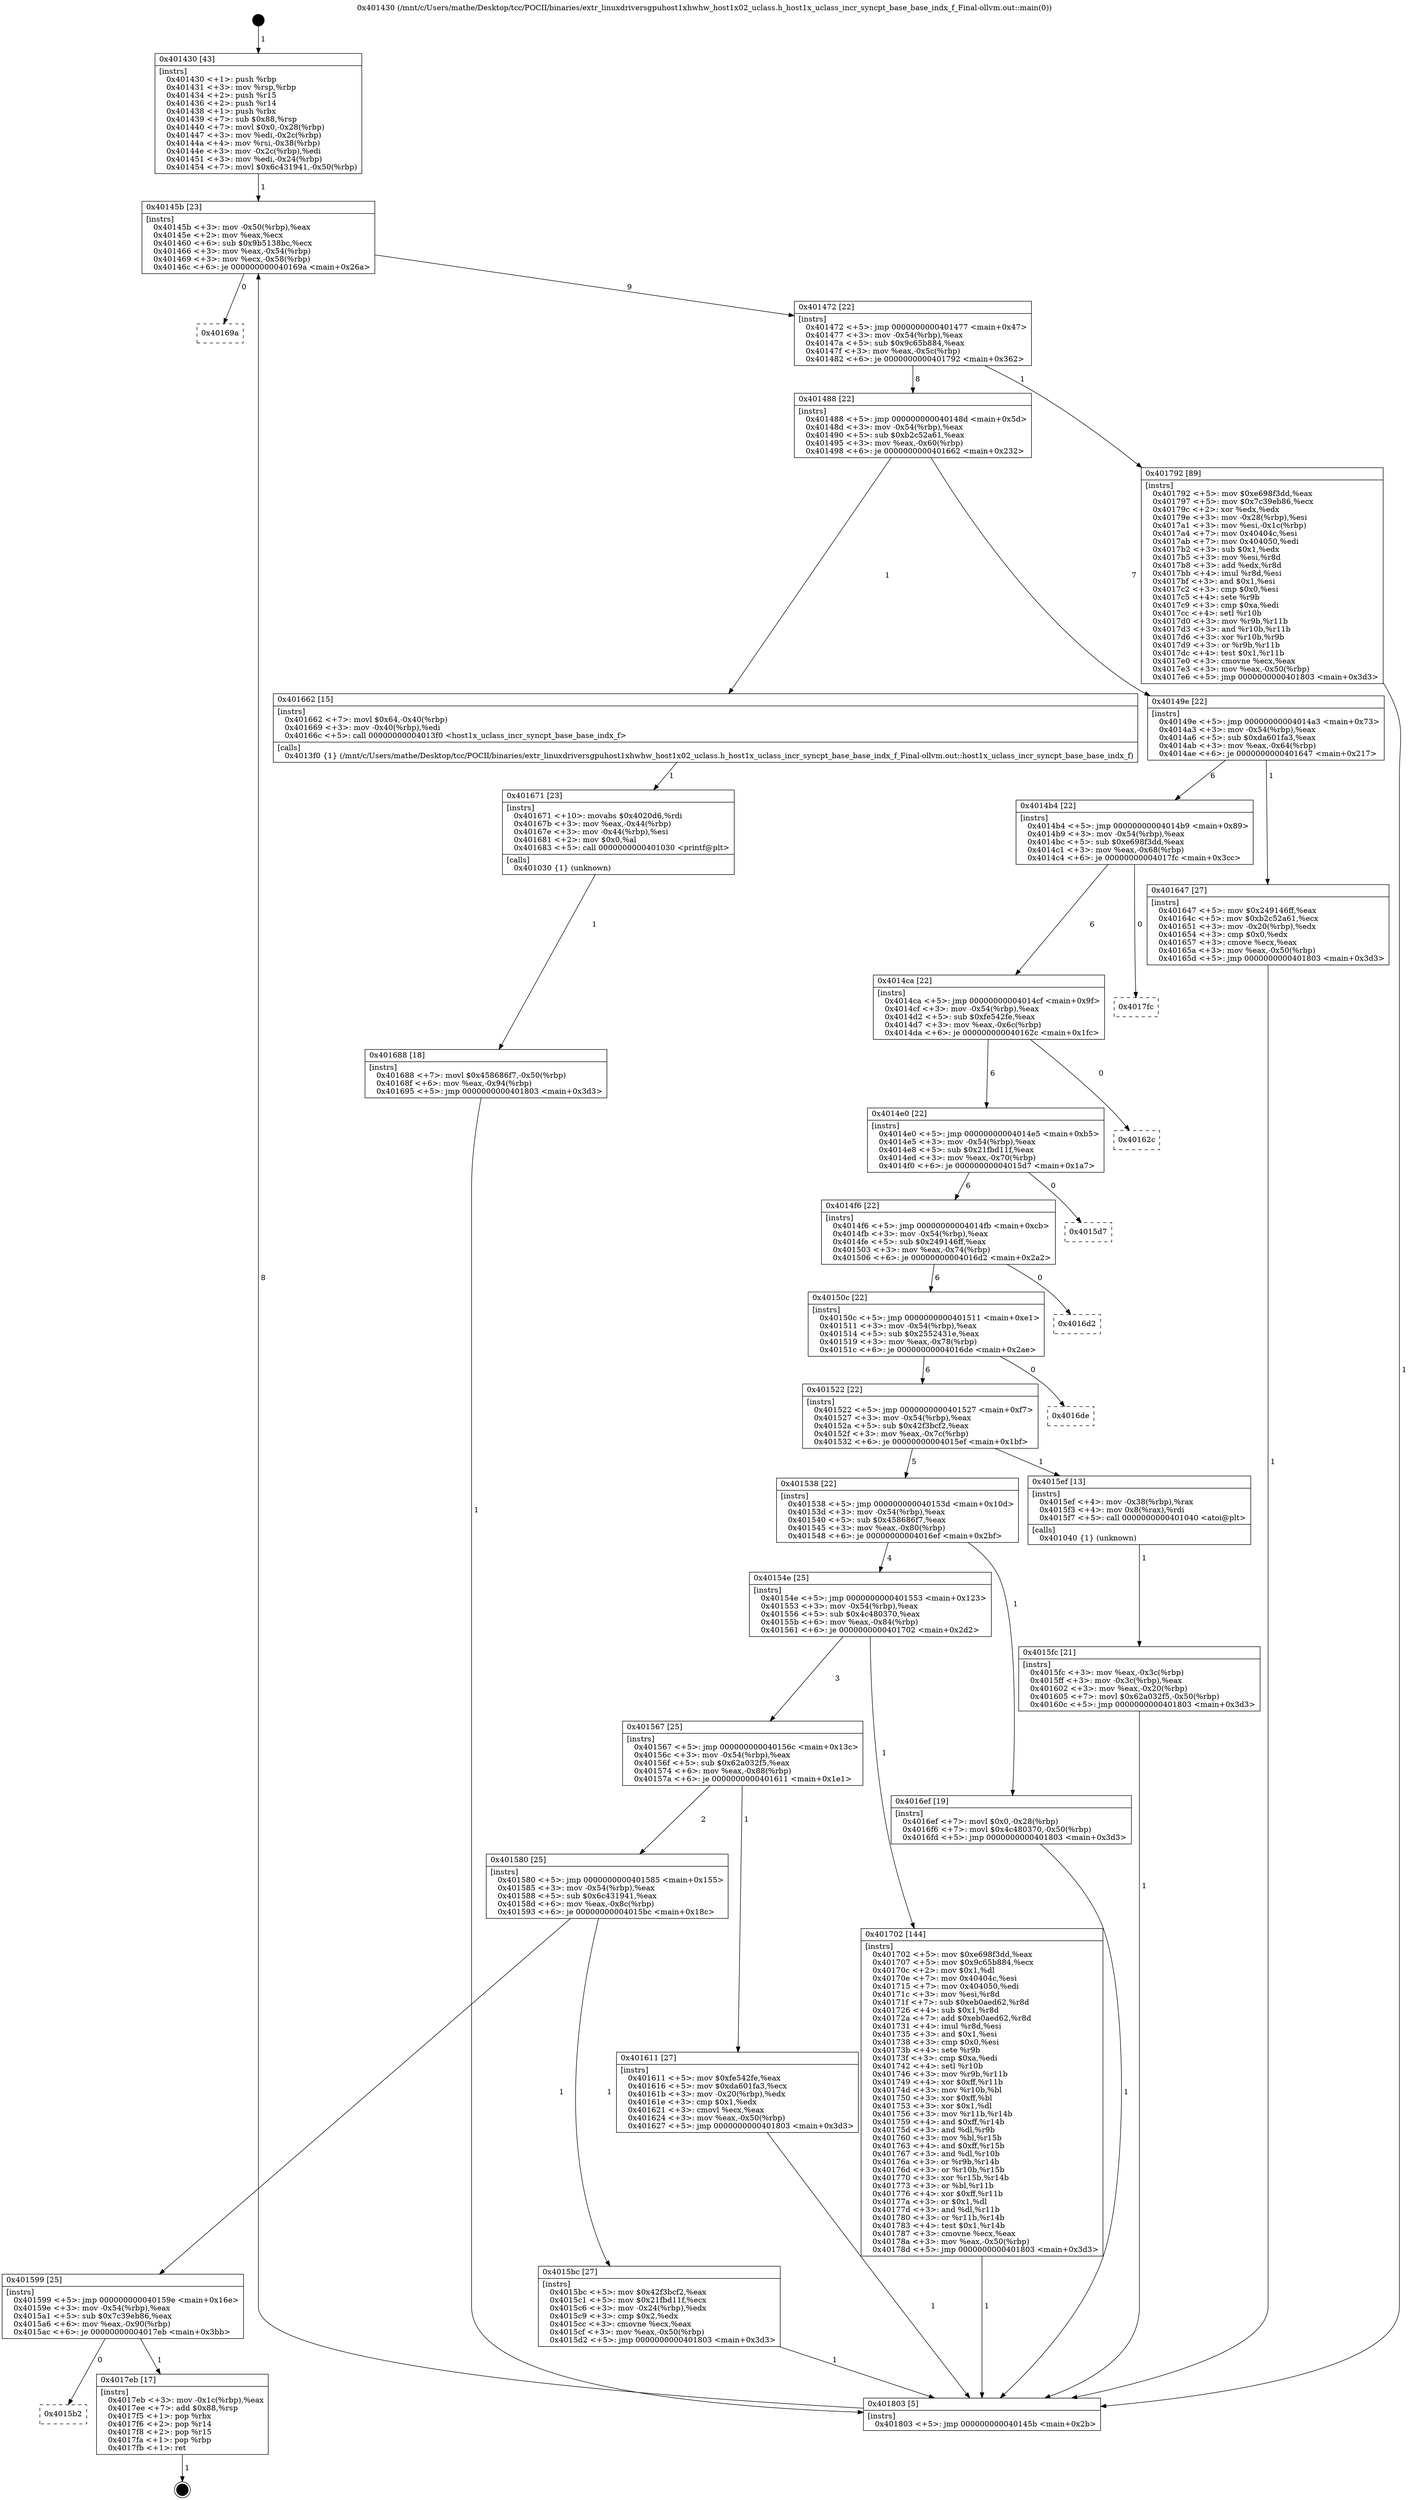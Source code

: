 digraph "0x401430" {
  label = "0x401430 (/mnt/c/Users/mathe/Desktop/tcc/POCII/binaries/extr_linuxdriversgpuhost1xhwhw_host1x02_uclass.h_host1x_uclass_incr_syncpt_base_base_indx_f_Final-ollvm.out::main(0))"
  labelloc = "t"
  node[shape=record]

  Entry [label="",width=0.3,height=0.3,shape=circle,fillcolor=black,style=filled]
  "0x40145b" [label="{
     0x40145b [23]\l
     | [instrs]\l
     &nbsp;&nbsp;0x40145b \<+3\>: mov -0x50(%rbp),%eax\l
     &nbsp;&nbsp;0x40145e \<+2\>: mov %eax,%ecx\l
     &nbsp;&nbsp;0x401460 \<+6\>: sub $0x9b5138bc,%ecx\l
     &nbsp;&nbsp;0x401466 \<+3\>: mov %eax,-0x54(%rbp)\l
     &nbsp;&nbsp;0x401469 \<+3\>: mov %ecx,-0x58(%rbp)\l
     &nbsp;&nbsp;0x40146c \<+6\>: je 000000000040169a \<main+0x26a\>\l
  }"]
  "0x40169a" [label="{
     0x40169a\l
  }", style=dashed]
  "0x401472" [label="{
     0x401472 [22]\l
     | [instrs]\l
     &nbsp;&nbsp;0x401472 \<+5\>: jmp 0000000000401477 \<main+0x47\>\l
     &nbsp;&nbsp;0x401477 \<+3\>: mov -0x54(%rbp),%eax\l
     &nbsp;&nbsp;0x40147a \<+5\>: sub $0x9c65b884,%eax\l
     &nbsp;&nbsp;0x40147f \<+3\>: mov %eax,-0x5c(%rbp)\l
     &nbsp;&nbsp;0x401482 \<+6\>: je 0000000000401792 \<main+0x362\>\l
  }"]
  Exit [label="",width=0.3,height=0.3,shape=circle,fillcolor=black,style=filled,peripheries=2]
  "0x401792" [label="{
     0x401792 [89]\l
     | [instrs]\l
     &nbsp;&nbsp;0x401792 \<+5\>: mov $0xe698f3dd,%eax\l
     &nbsp;&nbsp;0x401797 \<+5\>: mov $0x7c39eb86,%ecx\l
     &nbsp;&nbsp;0x40179c \<+2\>: xor %edx,%edx\l
     &nbsp;&nbsp;0x40179e \<+3\>: mov -0x28(%rbp),%esi\l
     &nbsp;&nbsp;0x4017a1 \<+3\>: mov %esi,-0x1c(%rbp)\l
     &nbsp;&nbsp;0x4017a4 \<+7\>: mov 0x40404c,%esi\l
     &nbsp;&nbsp;0x4017ab \<+7\>: mov 0x404050,%edi\l
     &nbsp;&nbsp;0x4017b2 \<+3\>: sub $0x1,%edx\l
     &nbsp;&nbsp;0x4017b5 \<+3\>: mov %esi,%r8d\l
     &nbsp;&nbsp;0x4017b8 \<+3\>: add %edx,%r8d\l
     &nbsp;&nbsp;0x4017bb \<+4\>: imul %r8d,%esi\l
     &nbsp;&nbsp;0x4017bf \<+3\>: and $0x1,%esi\l
     &nbsp;&nbsp;0x4017c2 \<+3\>: cmp $0x0,%esi\l
     &nbsp;&nbsp;0x4017c5 \<+4\>: sete %r9b\l
     &nbsp;&nbsp;0x4017c9 \<+3\>: cmp $0xa,%edi\l
     &nbsp;&nbsp;0x4017cc \<+4\>: setl %r10b\l
     &nbsp;&nbsp;0x4017d0 \<+3\>: mov %r9b,%r11b\l
     &nbsp;&nbsp;0x4017d3 \<+3\>: and %r10b,%r11b\l
     &nbsp;&nbsp;0x4017d6 \<+3\>: xor %r10b,%r9b\l
     &nbsp;&nbsp;0x4017d9 \<+3\>: or %r9b,%r11b\l
     &nbsp;&nbsp;0x4017dc \<+4\>: test $0x1,%r11b\l
     &nbsp;&nbsp;0x4017e0 \<+3\>: cmovne %ecx,%eax\l
     &nbsp;&nbsp;0x4017e3 \<+3\>: mov %eax,-0x50(%rbp)\l
     &nbsp;&nbsp;0x4017e6 \<+5\>: jmp 0000000000401803 \<main+0x3d3\>\l
  }"]
  "0x401488" [label="{
     0x401488 [22]\l
     | [instrs]\l
     &nbsp;&nbsp;0x401488 \<+5\>: jmp 000000000040148d \<main+0x5d\>\l
     &nbsp;&nbsp;0x40148d \<+3\>: mov -0x54(%rbp),%eax\l
     &nbsp;&nbsp;0x401490 \<+5\>: sub $0xb2c52a61,%eax\l
     &nbsp;&nbsp;0x401495 \<+3\>: mov %eax,-0x60(%rbp)\l
     &nbsp;&nbsp;0x401498 \<+6\>: je 0000000000401662 \<main+0x232\>\l
  }"]
  "0x4015b2" [label="{
     0x4015b2\l
  }", style=dashed]
  "0x401662" [label="{
     0x401662 [15]\l
     | [instrs]\l
     &nbsp;&nbsp;0x401662 \<+7\>: movl $0x64,-0x40(%rbp)\l
     &nbsp;&nbsp;0x401669 \<+3\>: mov -0x40(%rbp),%edi\l
     &nbsp;&nbsp;0x40166c \<+5\>: call 00000000004013f0 \<host1x_uclass_incr_syncpt_base_base_indx_f\>\l
     | [calls]\l
     &nbsp;&nbsp;0x4013f0 \{1\} (/mnt/c/Users/mathe/Desktop/tcc/POCII/binaries/extr_linuxdriversgpuhost1xhwhw_host1x02_uclass.h_host1x_uclass_incr_syncpt_base_base_indx_f_Final-ollvm.out::host1x_uclass_incr_syncpt_base_base_indx_f)\l
  }"]
  "0x40149e" [label="{
     0x40149e [22]\l
     | [instrs]\l
     &nbsp;&nbsp;0x40149e \<+5\>: jmp 00000000004014a3 \<main+0x73\>\l
     &nbsp;&nbsp;0x4014a3 \<+3\>: mov -0x54(%rbp),%eax\l
     &nbsp;&nbsp;0x4014a6 \<+5\>: sub $0xda601fa3,%eax\l
     &nbsp;&nbsp;0x4014ab \<+3\>: mov %eax,-0x64(%rbp)\l
     &nbsp;&nbsp;0x4014ae \<+6\>: je 0000000000401647 \<main+0x217\>\l
  }"]
  "0x4017eb" [label="{
     0x4017eb [17]\l
     | [instrs]\l
     &nbsp;&nbsp;0x4017eb \<+3\>: mov -0x1c(%rbp),%eax\l
     &nbsp;&nbsp;0x4017ee \<+7\>: add $0x88,%rsp\l
     &nbsp;&nbsp;0x4017f5 \<+1\>: pop %rbx\l
     &nbsp;&nbsp;0x4017f6 \<+2\>: pop %r14\l
     &nbsp;&nbsp;0x4017f8 \<+2\>: pop %r15\l
     &nbsp;&nbsp;0x4017fa \<+1\>: pop %rbp\l
     &nbsp;&nbsp;0x4017fb \<+1\>: ret\l
  }"]
  "0x401647" [label="{
     0x401647 [27]\l
     | [instrs]\l
     &nbsp;&nbsp;0x401647 \<+5\>: mov $0x249146ff,%eax\l
     &nbsp;&nbsp;0x40164c \<+5\>: mov $0xb2c52a61,%ecx\l
     &nbsp;&nbsp;0x401651 \<+3\>: mov -0x20(%rbp),%edx\l
     &nbsp;&nbsp;0x401654 \<+3\>: cmp $0x0,%edx\l
     &nbsp;&nbsp;0x401657 \<+3\>: cmove %ecx,%eax\l
     &nbsp;&nbsp;0x40165a \<+3\>: mov %eax,-0x50(%rbp)\l
     &nbsp;&nbsp;0x40165d \<+5\>: jmp 0000000000401803 \<main+0x3d3\>\l
  }"]
  "0x4014b4" [label="{
     0x4014b4 [22]\l
     | [instrs]\l
     &nbsp;&nbsp;0x4014b4 \<+5\>: jmp 00000000004014b9 \<main+0x89\>\l
     &nbsp;&nbsp;0x4014b9 \<+3\>: mov -0x54(%rbp),%eax\l
     &nbsp;&nbsp;0x4014bc \<+5\>: sub $0xe698f3dd,%eax\l
     &nbsp;&nbsp;0x4014c1 \<+3\>: mov %eax,-0x68(%rbp)\l
     &nbsp;&nbsp;0x4014c4 \<+6\>: je 00000000004017fc \<main+0x3cc\>\l
  }"]
  "0x401688" [label="{
     0x401688 [18]\l
     | [instrs]\l
     &nbsp;&nbsp;0x401688 \<+7\>: movl $0x458686f7,-0x50(%rbp)\l
     &nbsp;&nbsp;0x40168f \<+6\>: mov %eax,-0x94(%rbp)\l
     &nbsp;&nbsp;0x401695 \<+5\>: jmp 0000000000401803 \<main+0x3d3\>\l
  }"]
  "0x4017fc" [label="{
     0x4017fc\l
  }", style=dashed]
  "0x4014ca" [label="{
     0x4014ca [22]\l
     | [instrs]\l
     &nbsp;&nbsp;0x4014ca \<+5\>: jmp 00000000004014cf \<main+0x9f\>\l
     &nbsp;&nbsp;0x4014cf \<+3\>: mov -0x54(%rbp),%eax\l
     &nbsp;&nbsp;0x4014d2 \<+5\>: sub $0xfe542fe,%eax\l
     &nbsp;&nbsp;0x4014d7 \<+3\>: mov %eax,-0x6c(%rbp)\l
     &nbsp;&nbsp;0x4014da \<+6\>: je 000000000040162c \<main+0x1fc\>\l
  }"]
  "0x401671" [label="{
     0x401671 [23]\l
     | [instrs]\l
     &nbsp;&nbsp;0x401671 \<+10\>: movabs $0x4020d6,%rdi\l
     &nbsp;&nbsp;0x40167b \<+3\>: mov %eax,-0x44(%rbp)\l
     &nbsp;&nbsp;0x40167e \<+3\>: mov -0x44(%rbp),%esi\l
     &nbsp;&nbsp;0x401681 \<+2\>: mov $0x0,%al\l
     &nbsp;&nbsp;0x401683 \<+5\>: call 0000000000401030 \<printf@plt\>\l
     | [calls]\l
     &nbsp;&nbsp;0x401030 \{1\} (unknown)\l
  }"]
  "0x40162c" [label="{
     0x40162c\l
  }", style=dashed]
  "0x4014e0" [label="{
     0x4014e0 [22]\l
     | [instrs]\l
     &nbsp;&nbsp;0x4014e0 \<+5\>: jmp 00000000004014e5 \<main+0xb5\>\l
     &nbsp;&nbsp;0x4014e5 \<+3\>: mov -0x54(%rbp),%eax\l
     &nbsp;&nbsp;0x4014e8 \<+5\>: sub $0x21fbd11f,%eax\l
     &nbsp;&nbsp;0x4014ed \<+3\>: mov %eax,-0x70(%rbp)\l
     &nbsp;&nbsp;0x4014f0 \<+6\>: je 00000000004015d7 \<main+0x1a7\>\l
  }"]
  "0x4015fc" [label="{
     0x4015fc [21]\l
     | [instrs]\l
     &nbsp;&nbsp;0x4015fc \<+3\>: mov %eax,-0x3c(%rbp)\l
     &nbsp;&nbsp;0x4015ff \<+3\>: mov -0x3c(%rbp),%eax\l
     &nbsp;&nbsp;0x401602 \<+3\>: mov %eax,-0x20(%rbp)\l
     &nbsp;&nbsp;0x401605 \<+7\>: movl $0x62a032f5,-0x50(%rbp)\l
     &nbsp;&nbsp;0x40160c \<+5\>: jmp 0000000000401803 \<main+0x3d3\>\l
  }"]
  "0x4015d7" [label="{
     0x4015d7\l
  }", style=dashed]
  "0x4014f6" [label="{
     0x4014f6 [22]\l
     | [instrs]\l
     &nbsp;&nbsp;0x4014f6 \<+5\>: jmp 00000000004014fb \<main+0xcb\>\l
     &nbsp;&nbsp;0x4014fb \<+3\>: mov -0x54(%rbp),%eax\l
     &nbsp;&nbsp;0x4014fe \<+5\>: sub $0x249146ff,%eax\l
     &nbsp;&nbsp;0x401503 \<+3\>: mov %eax,-0x74(%rbp)\l
     &nbsp;&nbsp;0x401506 \<+6\>: je 00000000004016d2 \<main+0x2a2\>\l
  }"]
  "0x401430" [label="{
     0x401430 [43]\l
     | [instrs]\l
     &nbsp;&nbsp;0x401430 \<+1\>: push %rbp\l
     &nbsp;&nbsp;0x401431 \<+3\>: mov %rsp,%rbp\l
     &nbsp;&nbsp;0x401434 \<+2\>: push %r15\l
     &nbsp;&nbsp;0x401436 \<+2\>: push %r14\l
     &nbsp;&nbsp;0x401438 \<+1\>: push %rbx\l
     &nbsp;&nbsp;0x401439 \<+7\>: sub $0x88,%rsp\l
     &nbsp;&nbsp;0x401440 \<+7\>: movl $0x0,-0x28(%rbp)\l
     &nbsp;&nbsp;0x401447 \<+3\>: mov %edi,-0x2c(%rbp)\l
     &nbsp;&nbsp;0x40144a \<+4\>: mov %rsi,-0x38(%rbp)\l
     &nbsp;&nbsp;0x40144e \<+3\>: mov -0x2c(%rbp),%edi\l
     &nbsp;&nbsp;0x401451 \<+3\>: mov %edi,-0x24(%rbp)\l
     &nbsp;&nbsp;0x401454 \<+7\>: movl $0x6c431941,-0x50(%rbp)\l
  }"]
  "0x4016d2" [label="{
     0x4016d2\l
  }", style=dashed]
  "0x40150c" [label="{
     0x40150c [22]\l
     | [instrs]\l
     &nbsp;&nbsp;0x40150c \<+5\>: jmp 0000000000401511 \<main+0xe1\>\l
     &nbsp;&nbsp;0x401511 \<+3\>: mov -0x54(%rbp),%eax\l
     &nbsp;&nbsp;0x401514 \<+5\>: sub $0x2552431e,%eax\l
     &nbsp;&nbsp;0x401519 \<+3\>: mov %eax,-0x78(%rbp)\l
     &nbsp;&nbsp;0x40151c \<+6\>: je 00000000004016de \<main+0x2ae\>\l
  }"]
  "0x401803" [label="{
     0x401803 [5]\l
     | [instrs]\l
     &nbsp;&nbsp;0x401803 \<+5\>: jmp 000000000040145b \<main+0x2b\>\l
  }"]
  "0x4016de" [label="{
     0x4016de\l
  }", style=dashed]
  "0x401522" [label="{
     0x401522 [22]\l
     | [instrs]\l
     &nbsp;&nbsp;0x401522 \<+5\>: jmp 0000000000401527 \<main+0xf7\>\l
     &nbsp;&nbsp;0x401527 \<+3\>: mov -0x54(%rbp),%eax\l
     &nbsp;&nbsp;0x40152a \<+5\>: sub $0x42f3bcf2,%eax\l
     &nbsp;&nbsp;0x40152f \<+3\>: mov %eax,-0x7c(%rbp)\l
     &nbsp;&nbsp;0x401532 \<+6\>: je 00000000004015ef \<main+0x1bf\>\l
  }"]
  "0x401599" [label="{
     0x401599 [25]\l
     | [instrs]\l
     &nbsp;&nbsp;0x401599 \<+5\>: jmp 000000000040159e \<main+0x16e\>\l
     &nbsp;&nbsp;0x40159e \<+3\>: mov -0x54(%rbp),%eax\l
     &nbsp;&nbsp;0x4015a1 \<+5\>: sub $0x7c39eb86,%eax\l
     &nbsp;&nbsp;0x4015a6 \<+6\>: mov %eax,-0x90(%rbp)\l
     &nbsp;&nbsp;0x4015ac \<+6\>: je 00000000004017eb \<main+0x3bb\>\l
  }"]
  "0x4015ef" [label="{
     0x4015ef [13]\l
     | [instrs]\l
     &nbsp;&nbsp;0x4015ef \<+4\>: mov -0x38(%rbp),%rax\l
     &nbsp;&nbsp;0x4015f3 \<+4\>: mov 0x8(%rax),%rdi\l
     &nbsp;&nbsp;0x4015f7 \<+5\>: call 0000000000401040 \<atoi@plt\>\l
     | [calls]\l
     &nbsp;&nbsp;0x401040 \{1\} (unknown)\l
  }"]
  "0x401538" [label="{
     0x401538 [22]\l
     | [instrs]\l
     &nbsp;&nbsp;0x401538 \<+5\>: jmp 000000000040153d \<main+0x10d\>\l
     &nbsp;&nbsp;0x40153d \<+3\>: mov -0x54(%rbp),%eax\l
     &nbsp;&nbsp;0x401540 \<+5\>: sub $0x458686f7,%eax\l
     &nbsp;&nbsp;0x401545 \<+3\>: mov %eax,-0x80(%rbp)\l
     &nbsp;&nbsp;0x401548 \<+6\>: je 00000000004016ef \<main+0x2bf\>\l
  }"]
  "0x4015bc" [label="{
     0x4015bc [27]\l
     | [instrs]\l
     &nbsp;&nbsp;0x4015bc \<+5\>: mov $0x42f3bcf2,%eax\l
     &nbsp;&nbsp;0x4015c1 \<+5\>: mov $0x21fbd11f,%ecx\l
     &nbsp;&nbsp;0x4015c6 \<+3\>: mov -0x24(%rbp),%edx\l
     &nbsp;&nbsp;0x4015c9 \<+3\>: cmp $0x2,%edx\l
     &nbsp;&nbsp;0x4015cc \<+3\>: cmovne %ecx,%eax\l
     &nbsp;&nbsp;0x4015cf \<+3\>: mov %eax,-0x50(%rbp)\l
     &nbsp;&nbsp;0x4015d2 \<+5\>: jmp 0000000000401803 \<main+0x3d3\>\l
  }"]
  "0x4016ef" [label="{
     0x4016ef [19]\l
     | [instrs]\l
     &nbsp;&nbsp;0x4016ef \<+7\>: movl $0x0,-0x28(%rbp)\l
     &nbsp;&nbsp;0x4016f6 \<+7\>: movl $0x4c480370,-0x50(%rbp)\l
     &nbsp;&nbsp;0x4016fd \<+5\>: jmp 0000000000401803 \<main+0x3d3\>\l
  }"]
  "0x40154e" [label="{
     0x40154e [25]\l
     | [instrs]\l
     &nbsp;&nbsp;0x40154e \<+5\>: jmp 0000000000401553 \<main+0x123\>\l
     &nbsp;&nbsp;0x401553 \<+3\>: mov -0x54(%rbp),%eax\l
     &nbsp;&nbsp;0x401556 \<+5\>: sub $0x4c480370,%eax\l
     &nbsp;&nbsp;0x40155b \<+6\>: mov %eax,-0x84(%rbp)\l
     &nbsp;&nbsp;0x401561 \<+6\>: je 0000000000401702 \<main+0x2d2\>\l
  }"]
  "0x401580" [label="{
     0x401580 [25]\l
     | [instrs]\l
     &nbsp;&nbsp;0x401580 \<+5\>: jmp 0000000000401585 \<main+0x155\>\l
     &nbsp;&nbsp;0x401585 \<+3\>: mov -0x54(%rbp),%eax\l
     &nbsp;&nbsp;0x401588 \<+5\>: sub $0x6c431941,%eax\l
     &nbsp;&nbsp;0x40158d \<+6\>: mov %eax,-0x8c(%rbp)\l
     &nbsp;&nbsp;0x401593 \<+6\>: je 00000000004015bc \<main+0x18c\>\l
  }"]
  "0x401702" [label="{
     0x401702 [144]\l
     | [instrs]\l
     &nbsp;&nbsp;0x401702 \<+5\>: mov $0xe698f3dd,%eax\l
     &nbsp;&nbsp;0x401707 \<+5\>: mov $0x9c65b884,%ecx\l
     &nbsp;&nbsp;0x40170c \<+2\>: mov $0x1,%dl\l
     &nbsp;&nbsp;0x40170e \<+7\>: mov 0x40404c,%esi\l
     &nbsp;&nbsp;0x401715 \<+7\>: mov 0x404050,%edi\l
     &nbsp;&nbsp;0x40171c \<+3\>: mov %esi,%r8d\l
     &nbsp;&nbsp;0x40171f \<+7\>: sub $0xeb0aed62,%r8d\l
     &nbsp;&nbsp;0x401726 \<+4\>: sub $0x1,%r8d\l
     &nbsp;&nbsp;0x40172a \<+7\>: add $0xeb0aed62,%r8d\l
     &nbsp;&nbsp;0x401731 \<+4\>: imul %r8d,%esi\l
     &nbsp;&nbsp;0x401735 \<+3\>: and $0x1,%esi\l
     &nbsp;&nbsp;0x401738 \<+3\>: cmp $0x0,%esi\l
     &nbsp;&nbsp;0x40173b \<+4\>: sete %r9b\l
     &nbsp;&nbsp;0x40173f \<+3\>: cmp $0xa,%edi\l
     &nbsp;&nbsp;0x401742 \<+4\>: setl %r10b\l
     &nbsp;&nbsp;0x401746 \<+3\>: mov %r9b,%r11b\l
     &nbsp;&nbsp;0x401749 \<+4\>: xor $0xff,%r11b\l
     &nbsp;&nbsp;0x40174d \<+3\>: mov %r10b,%bl\l
     &nbsp;&nbsp;0x401750 \<+3\>: xor $0xff,%bl\l
     &nbsp;&nbsp;0x401753 \<+3\>: xor $0x1,%dl\l
     &nbsp;&nbsp;0x401756 \<+3\>: mov %r11b,%r14b\l
     &nbsp;&nbsp;0x401759 \<+4\>: and $0xff,%r14b\l
     &nbsp;&nbsp;0x40175d \<+3\>: and %dl,%r9b\l
     &nbsp;&nbsp;0x401760 \<+3\>: mov %bl,%r15b\l
     &nbsp;&nbsp;0x401763 \<+4\>: and $0xff,%r15b\l
     &nbsp;&nbsp;0x401767 \<+3\>: and %dl,%r10b\l
     &nbsp;&nbsp;0x40176a \<+3\>: or %r9b,%r14b\l
     &nbsp;&nbsp;0x40176d \<+3\>: or %r10b,%r15b\l
     &nbsp;&nbsp;0x401770 \<+3\>: xor %r15b,%r14b\l
     &nbsp;&nbsp;0x401773 \<+3\>: or %bl,%r11b\l
     &nbsp;&nbsp;0x401776 \<+4\>: xor $0xff,%r11b\l
     &nbsp;&nbsp;0x40177a \<+3\>: or $0x1,%dl\l
     &nbsp;&nbsp;0x40177d \<+3\>: and %dl,%r11b\l
     &nbsp;&nbsp;0x401780 \<+3\>: or %r11b,%r14b\l
     &nbsp;&nbsp;0x401783 \<+4\>: test $0x1,%r14b\l
     &nbsp;&nbsp;0x401787 \<+3\>: cmovne %ecx,%eax\l
     &nbsp;&nbsp;0x40178a \<+3\>: mov %eax,-0x50(%rbp)\l
     &nbsp;&nbsp;0x40178d \<+5\>: jmp 0000000000401803 \<main+0x3d3\>\l
  }"]
  "0x401567" [label="{
     0x401567 [25]\l
     | [instrs]\l
     &nbsp;&nbsp;0x401567 \<+5\>: jmp 000000000040156c \<main+0x13c\>\l
     &nbsp;&nbsp;0x40156c \<+3\>: mov -0x54(%rbp),%eax\l
     &nbsp;&nbsp;0x40156f \<+5\>: sub $0x62a032f5,%eax\l
     &nbsp;&nbsp;0x401574 \<+6\>: mov %eax,-0x88(%rbp)\l
     &nbsp;&nbsp;0x40157a \<+6\>: je 0000000000401611 \<main+0x1e1\>\l
  }"]
  "0x401611" [label="{
     0x401611 [27]\l
     | [instrs]\l
     &nbsp;&nbsp;0x401611 \<+5\>: mov $0xfe542fe,%eax\l
     &nbsp;&nbsp;0x401616 \<+5\>: mov $0xda601fa3,%ecx\l
     &nbsp;&nbsp;0x40161b \<+3\>: mov -0x20(%rbp),%edx\l
     &nbsp;&nbsp;0x40161e \<+3\>: cmp $0x1,%edx\l
     &nbsp;&nbsp;0x401621 \<+3\>: cmovl %ecx,%eax\l
     &nbsp;&nbsp;0x401624 \<+3\>: mov %eax,-0x50(%rbp)\l
     &nbsp;&nbsp;0x401627 \<+5\>: jmp 0000000000401803 \<main+0x3d3\>\l
  }"]
  Entry -> "0x401430" [label=" 1"]
  "0x40145b" -> "0x40169a" [label=" 0"]
  "0x40145b" -> "0x401472" [label=" 9"]
  "0x4017eb" -> Exit [label=" 1"]
  "0x401472" -> "0x401792" [label=" 1"]
  "0x401472" -> "0x401488" [label=" 8"]
  "0x401599" -> "0x4015b2" [label=" 0"]
  "0x401488" -> "0x401662" [label=" 1"]
  "0x401488" -> "0x40149e" [label=" 7"]
  "0x401599" -> "0x4017eb" [label=" 1"]
  "0x40149e" -> "0x401647" [label=" 1"]
  "0x40149e" -> "0x4014b4" [label=" 6"]
  "0x401792" -> "0x401803" [label=" 1"]
  "0x4014b4" -> "0x4017fc" [label=" 0"]
  "0x4014b4" -> "0x4014ca" [label=" 6"]
  "0x401702" -> "0x401803" [label=" 1"]
  "0x4014ca" -> "0x40162c" [label=" 0"]
  "0x4014ca" -> "0x4014e0" [label=" 6"]
  "0x4016ef" -> "0x401803" [label=" 1"]
  "0x4014e0" -> "0x4015d7" [label=" 0"]
  "0x4014e0" -> "0x4014f6" [label=" 6"]
  "0x401688" -> "0x401803" [label=" 1"]
  "0x4014f6" -> "0x4016d2" [label=" 0"]
  "0x4014f6" -> "0x40150c" [label=" 6"]
  "0x401671" -> "0x401688" [label=" 1"]
  "0x40150c" -> "0x4016de" [label=" 0"]
  "0x40150c" -> "0x401522" [label=" 6"]
  "0x401662" -> "0x401671" [label=" 1"]
  "0x401522" -> "0x4015ef" [label=" 1"]
  "0x401522" -> "0x401538" [label=" 5"]
  "0x401647" -> "0x401803" [label=" 1"]
  "0x401538" -> "0x4016ef" [label=" 1"]
  "0x401538" -> "0x40154e" [label=" 4"]
  "0x401611" -> "0x401803" [label=" 1"]
  "0x40154e" -> "0x401702" [label=" 1"]
  "0x40154e" -> "0x401567" [label=" 3"]
  "0x4015ef" -> "0x4015fc" [label=" 1"]
  "0x401567" -> "0x401611" [label=" 1"]
  "0x401567" -> "0x401580" [label=" 2"]
  "0x4015fc" -> "0x401803" [label=" 1"]
  "0x401580" -> "0x4015bc" [label=" 1"]
  "0x401580" -> "0x401599" [label=" 1"]
  "0x4015bc" -> "0x401803" [label=" 1"]
  "0x401430" -> "0x40145b" [label=" 1"]
  "0x401803" -> "0x40145b" [label=" 8"]
}
